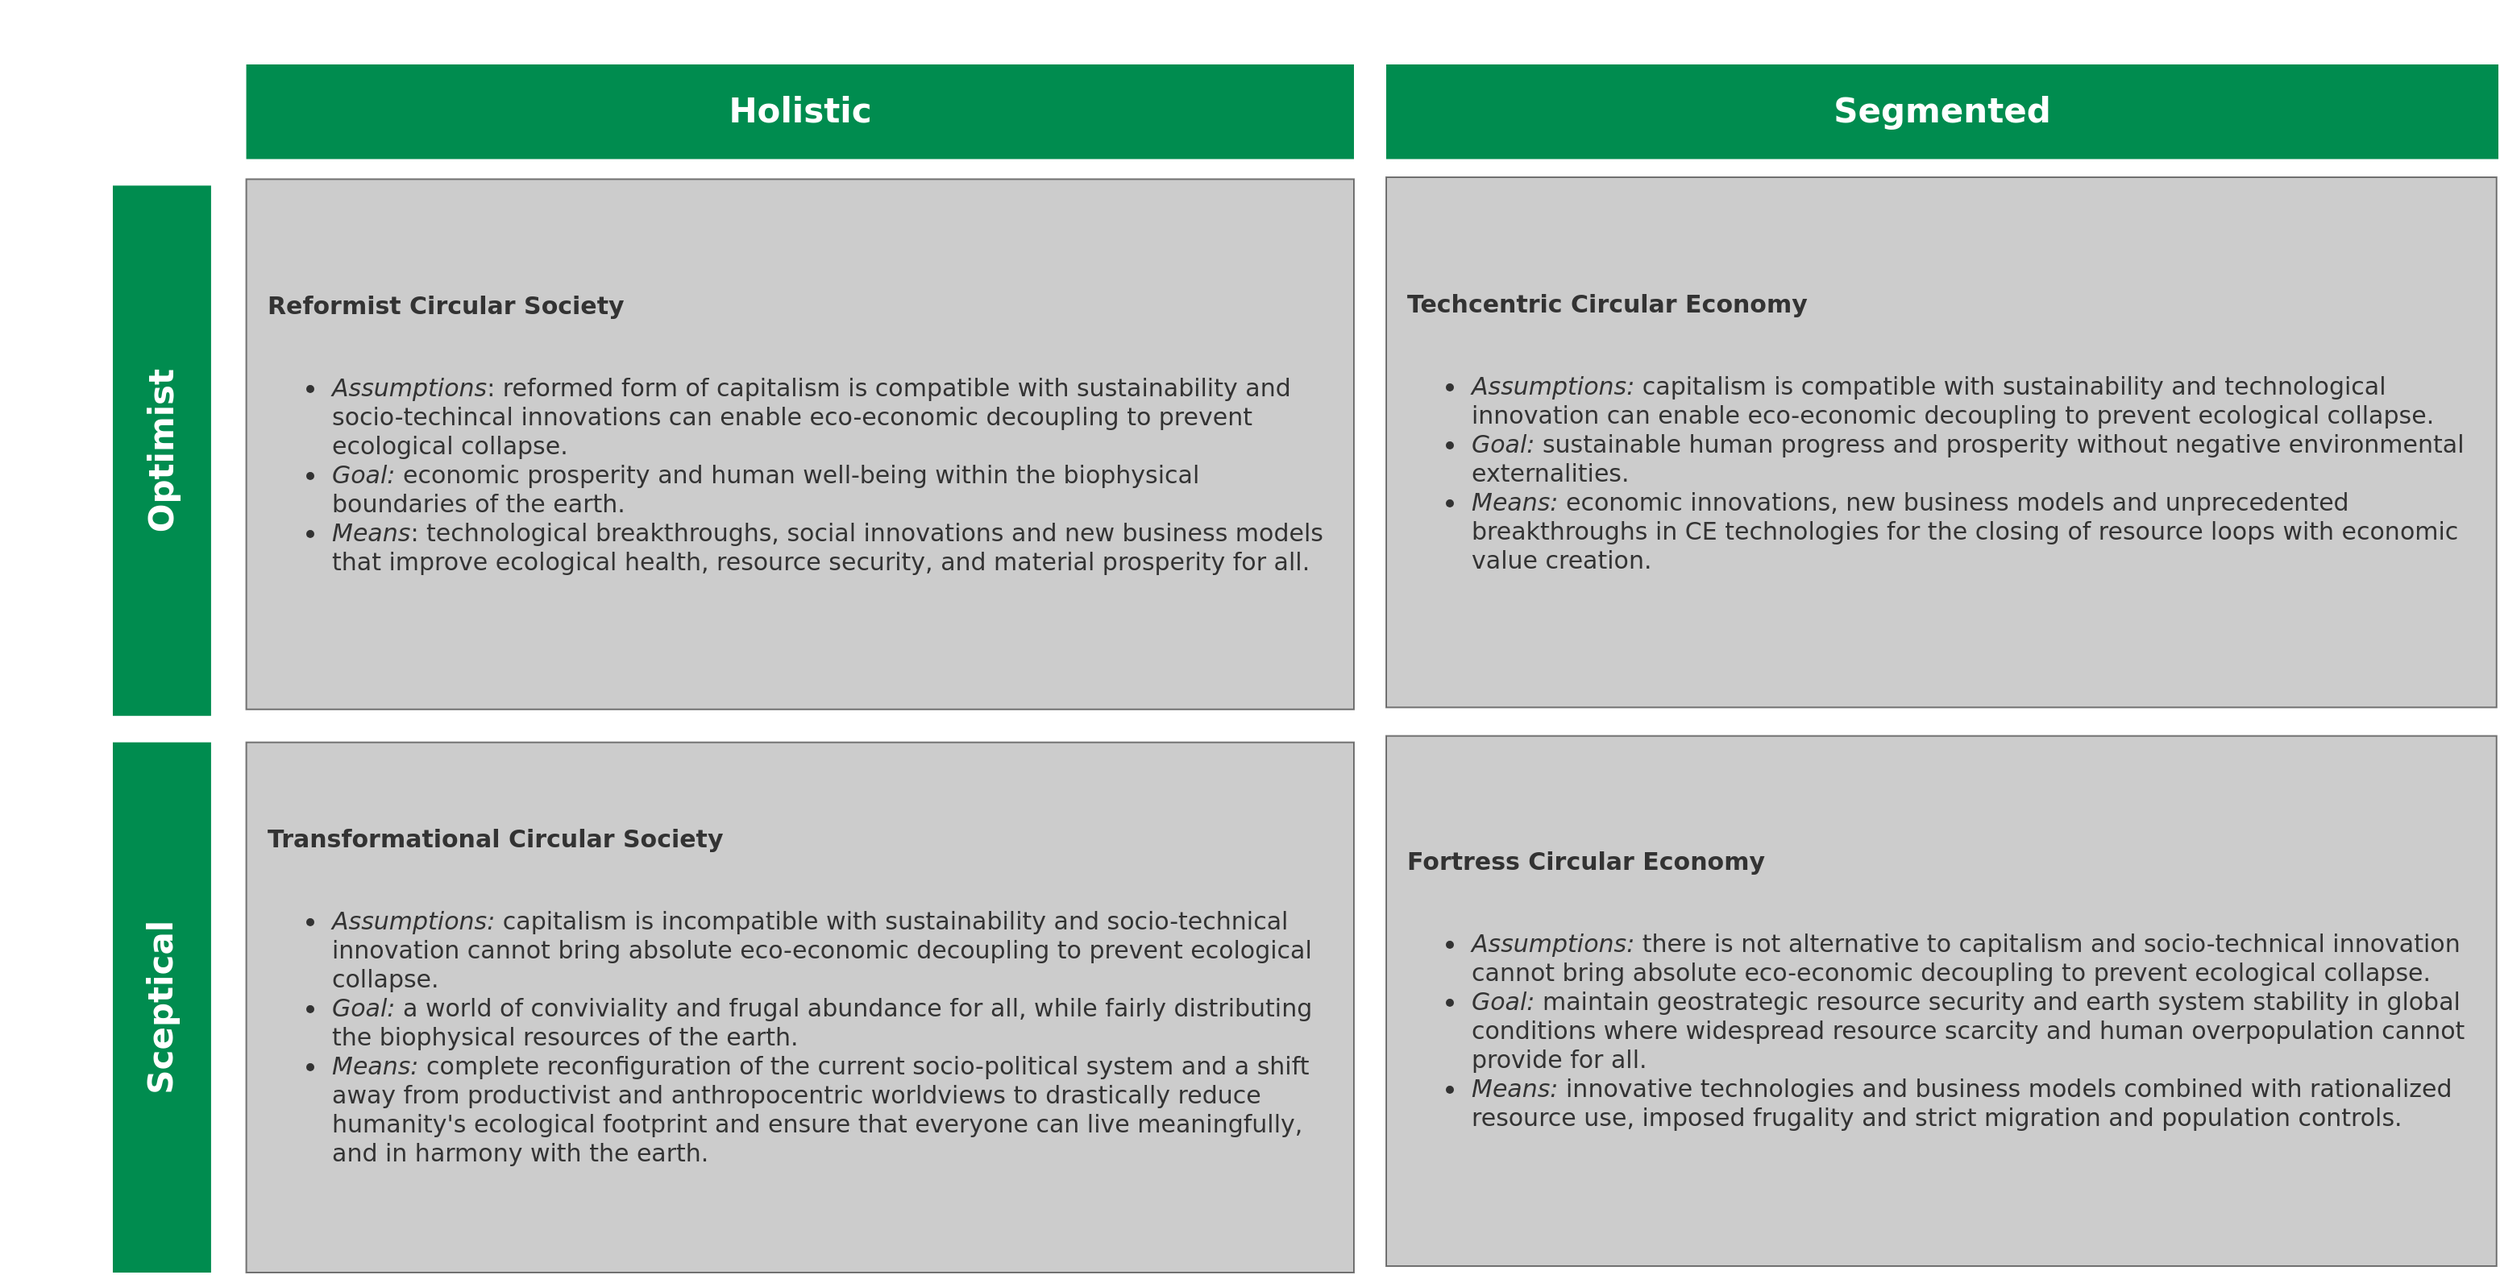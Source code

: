 <mxfile version="19.0.2" type="device"><diagram id="wgwhzCurbUPeAxwSb6qd" name="Page-1"><mxGraphModel dx="2034" dy="1177" grid="1" gridSize="10" guides="1" tooltips="1" connect="1" arrows="1" fold="1" page="1" pageScale="1" pageWidth="1169" pageHeight="827" math="0" shadow="0"><root><mxCell id="0"/><mxCell id="1" parent="0"/><mxCell id="4kWQc6QgxdZGnnSpGMLn-9" value="" style="group;fontFamily=Dejavu Sans;" parent="1" vertex="1" connectable="0"><mxGeometry x="420" y="300" width="1550" height="790" as="geometry"/></mxCell><mxCell id="4kWQc6QgxdZGnnSpGMLn-1" value="&lt;b style=&quot;font-size: 15px;&quot;&gt;Reformist Circular Society&lt;/b&gt;&lt;br style=&quot;font-size: 15px;&quot;&gt;&lt;br style=&quot;font-size: 15px;&quot;&gt;&lt;ul style=&quot;font-size: 15px;&quot;&gt;&lt;li style=&quot;font-size: 15px;&quot;&gt;&lt;i style=&quot;font-size: 15px;&quot;&gt;Assumptions&lt;/i&gt;: reformed form of capitalism is compatible with sustainability and socio-techincal innovations can enable eco-economic decoupling to prevent ecological collapse.&lt;/li&gt;&lt;li style=&quot;font-size: 15px;&quot;&gt;&lt;i style=&quot;font-size: 15px;&quot;&gt;Goal:&lt;/i&gt;&amp;nbsp;economic prosperity and human well-being within the biophysical boundaries of the earth.&lt;/li&gt;&lt;li style=&quot;font-size: 15px;&quot;&gt;&lt;i style=&quot;font-size: 15px;&quot;&gt;Means&lt;/i&gt;: technological breakthroughs, social innovations and new business models that improve ecological health, resource security, and material prosperity for all.&lt;/li&gt;&lt;/ul&gt;" style="html=1;fillColor=#999999;strokeColor=#000000;shadow=0;fontSize=15;fontColor=#333333;align=left;fontStyle=0;whiteSpace=wrap;rounded=0;fontFamily=Dejavu Sans;opacity=50;spacing=13;" parent="4kWQc6QgxdZGnnSpGMLn-9" vertex="1"><mxGeometry x="152.78" y="111.21" width="687.22" height="329.17" as="geometry"/></mxCell><mxCell id="4kWQc6QgxdZGnnSpGMLn-3" value="&lt;b style=&quot;font-size: 15px;&quot;&gt;Transformational Circular Society&lt;/b&gt;&lt;br style=&quot;font-size: 15px;&quot;&gt;&lt;br style=&quot;font-size: 15px;&quot;&gt;&lt;ul style=&quot;font-size: 15px;&quot;&gt;&lt;li style=&quot;font-size: 15px;&quot;&gt;&lt;i style=&quot;font-size: 15px;&quot;&gt;Assumptions:&lt;/i&gt;&amp;nbsp;capitalism is incompatible with sustainability and socio-technical innovation cannot bring absolute eco-economic decoupling to prevent ecological collapse.&lt;/li&gt;&lt;li style=&quot;font-size: 15px;&quot;&gt;&lt;i style=&quot;font-size: 15px;&quot;&gt;Goal: &lt;/i&gt;a world of conviviality and frugal abundance for all, while fairly distributing the biophysical resources of the earth.&lt;/li&gt;&lt;li style=&quot;font-size: 15px;&quot;&gt;&lt;i style=&quot;background-color: initial; font-size: 15px;&quot;&gt;Means:&lt;/i&gt;&lt;span style=&quot;background-color: initial; font-size: 15px;&quot;&gt;&amp;nbsp;complete reconfiguration of the current socio-political system and a shift away from productivist and anthropocentric worldviews to drastically reduce humanity's ecological footprint and ensure that everyone can live meaningfully, and in harmony with the earth.&lt;/span&gt;&lt;br style=&quot;font-size: 15px;&quot;&gt;&lt;/li&gt;&lt;/ul&gt;" style="html=1;fillColor=#999999;strokeColor=#000000;shadow=0;fontSize=15;fontColor=#333333;align=left;fontStyle=0;whiteSpace=wrap;rounded=0;fontFamily=Dejavu Sans;opacity=50;spacing=13;" parent="4kWQc6QgxdZGnnSpGMLn-9" vertex="1"><mxGeometry x="152.78" y="460.83" width="687.22" height="329.17" as="geometry"/></mxCell><mxCell id="4kWQc6QgxdZGnnSpGMLn-5" value="Optimist" style="html=1;fillColor=#008C4F;strokeColor=none;shadow=0;fontSize=21;fontColor=#FFFFFF;align=center;fontStyle=1;whiteSpace=wrap;horizontal=0;rounded=0;fontFamily=Dejavu Sans;" parent="4kWQc6QgxdZGnnSpGMLn-9" vertex="1"><mxGeometry x="70" y="115.21" width="60.95" height="329.17" as="geometry"/></mxCell><mxCell id="4kWQc6QgxdZGnnSpGMLn-6" value="Sceptical" style="html=1;fillColor=#008C4F;strokeColor=none;shadow=0;fontSize=21;fontColor=#FFFFFF;align=center;fontStyle=1;whiteSpace=wrap;horizontal=0;rounded=0;fontFamily=Dejavu Sans;" parent="4kWQc6QgxdZGnnSpGMLn-9" vertex="1"><mxGeometry x="70" y="460.83" width="60.95" height="329.17" as="geometry"/></mxCell><mxCell id="4kWQc6QgxdZGnnSpGMLn-7" value="Holistic" style="html=1;fillColor=#008C4F;strokeColor=none;shadow=0;fontSize=21;fontColor=#FFFFFF;align=center;fontStyle=1;whiteSpace=wrap;rounded=0;fontFamily=Dejavu Sans;" parent="4kWQc6QgxdZGnnSpGMLn-9" vertex="1"><mxGeometry x="152.78" y="40" width="687.22" height="58.75" as="geometry"/></mxCell><mxCell id="4kWQc6QgxdZGnnSpGMLn-8" value="Segmented" style="html=1;fillColor=#008C4F;strokeColor=none;shadow=0;fontSize=21;fontColor=#FFFFFF;align=center;fontStyle=1;whiteSpace=wrap;rounded=0;fontFamily=Dejavu Sans;" parent="4kWQc6QgxdZGnnSpGMLn-9" vertex="1"><mxGeometry x="860" y="40" width="690" height="58.75" as="geometry"/></mxCell><mxCell id="4kWQc6QgxdZGnnSpGMLn-2" value="&lt;b style=&quot;font-size: 15px;&quot;&gt;Techcentric Circular Economy&lt;/b&gt;&lt;br style=&quot;font-size: 15px;&quot;&gt;&lt;br style=&quot;font-size: 15px;&quot;&gt;&lt;ul style=&quot;font-size: 15px;&quot;&gt;&lt;li style=&quot;font-size: 15px;&quot;&gt;&lt;i style=&quot;font-size: 15px;&quot;&gt;Assumptions:&lt;/i&gt;&amp;nbsp;capitalism is compatible with sustainability and technological innovation can enable eco-economic decoupling to prevent ecological collapse.&lt;/li&gt;&lt;li style=&quot;font-size: 15px;&quot;&gt;&lt;i style=&quot;font-size: 15px;&quot;&gt;Goal:&lt;/i&gt;&amp;nbsp;sustainable human progress and prosperity without negative environmental externalities.&lt;/li&gt;&lt;li style=&quot;font-size: 15px;&quot;&gt;&lt;i style=&quot;font-size: 15px;&quot;&gt;Means:&lt;/i&gt;&amp;nbsp;economic innovations, new business models and unprecedented breakthroughs in CE technologies for the closing of resource loops with economic value creation.&lt;/li&gt;&lt;/ul&gt;" style="html=1;fillColor=#999999;strokeColor=#000000;shadow=0;fontSize=15;fontColor=#333333;align=left;fontStyle=0;whiteSpace=wrap;rounded=0;fontFamily=Dejavu Sans;opacity=50;spacing=13;" parent="4kWQc6QgxdZGnnSpGMLn-9" vertex="1"><mxGeometry x="860" y="110" width="688.89" height="329.17" as="geometry"/></mxCell><mxCell id="4kWQc6QgxdZGnnSpGMLn-4" value="&lt;b style=&quot;font-size: 15px;&quot;&gt;Fortress Circular Economy&lt;/b&gt;&lt;br style=&quot;font-size: 15px;&quot;&gt;&lt;br style=&quot;font-size: 15px;&quot;&gt;&lt;ul style=&quot;font-size: 15px;&quot;&gt;&lt;li style=&quot;font-size: 15px;&quot;&gt;&lt;i style=&quot;font-size: 15px;&quot;&gt;Assumptions: &lt;/i&gt;there is not alternative to capitalism and socio-technical innovation cannot bring absolute eco-economic decoupling to prevent ecological collapse.&lt;/li&gt;&lt;li style=&quot;font-size: 15px;&quot;&gt;&lt;i style=&quot;font-size: 15px;&quot;&gt;Goal: &lt;/i&gt;maintain geostrategic resource security and earth system stability in global conditions where widespread resource scarcity and human overpopulation cannot provide for all.&lt;/li&gt;&lt;li style=&quot;font-size: 15px;&quot;&gt;&lt;i style=&quot;font-size: 15px;&quot;&gt;Means: &lt;/i&gt;innovative technologies and business models combined with rationalized resource use, imposed frugality and strict migration and population controls.&lt;/li&gt;&lt;/ul&gt;" style="html=1;fillColor=#999999;strokeColor=#000000;shadow=0;fontSize=15;fontColor=#333333;align=left;fontStyle=0;whiteSpace=wrap;rounded=0;fontFamily=Dejavu Sans;opacity=50;spacing=13;" parent="4kWQc6QgxdZGnnSpGMLn-9" vertex="1"><mxGeometry x="860" y="456.83" width="688.89" height="329.17" as="geometry"/></mxCell></root></mxGraphModel></diagram></mxfile>